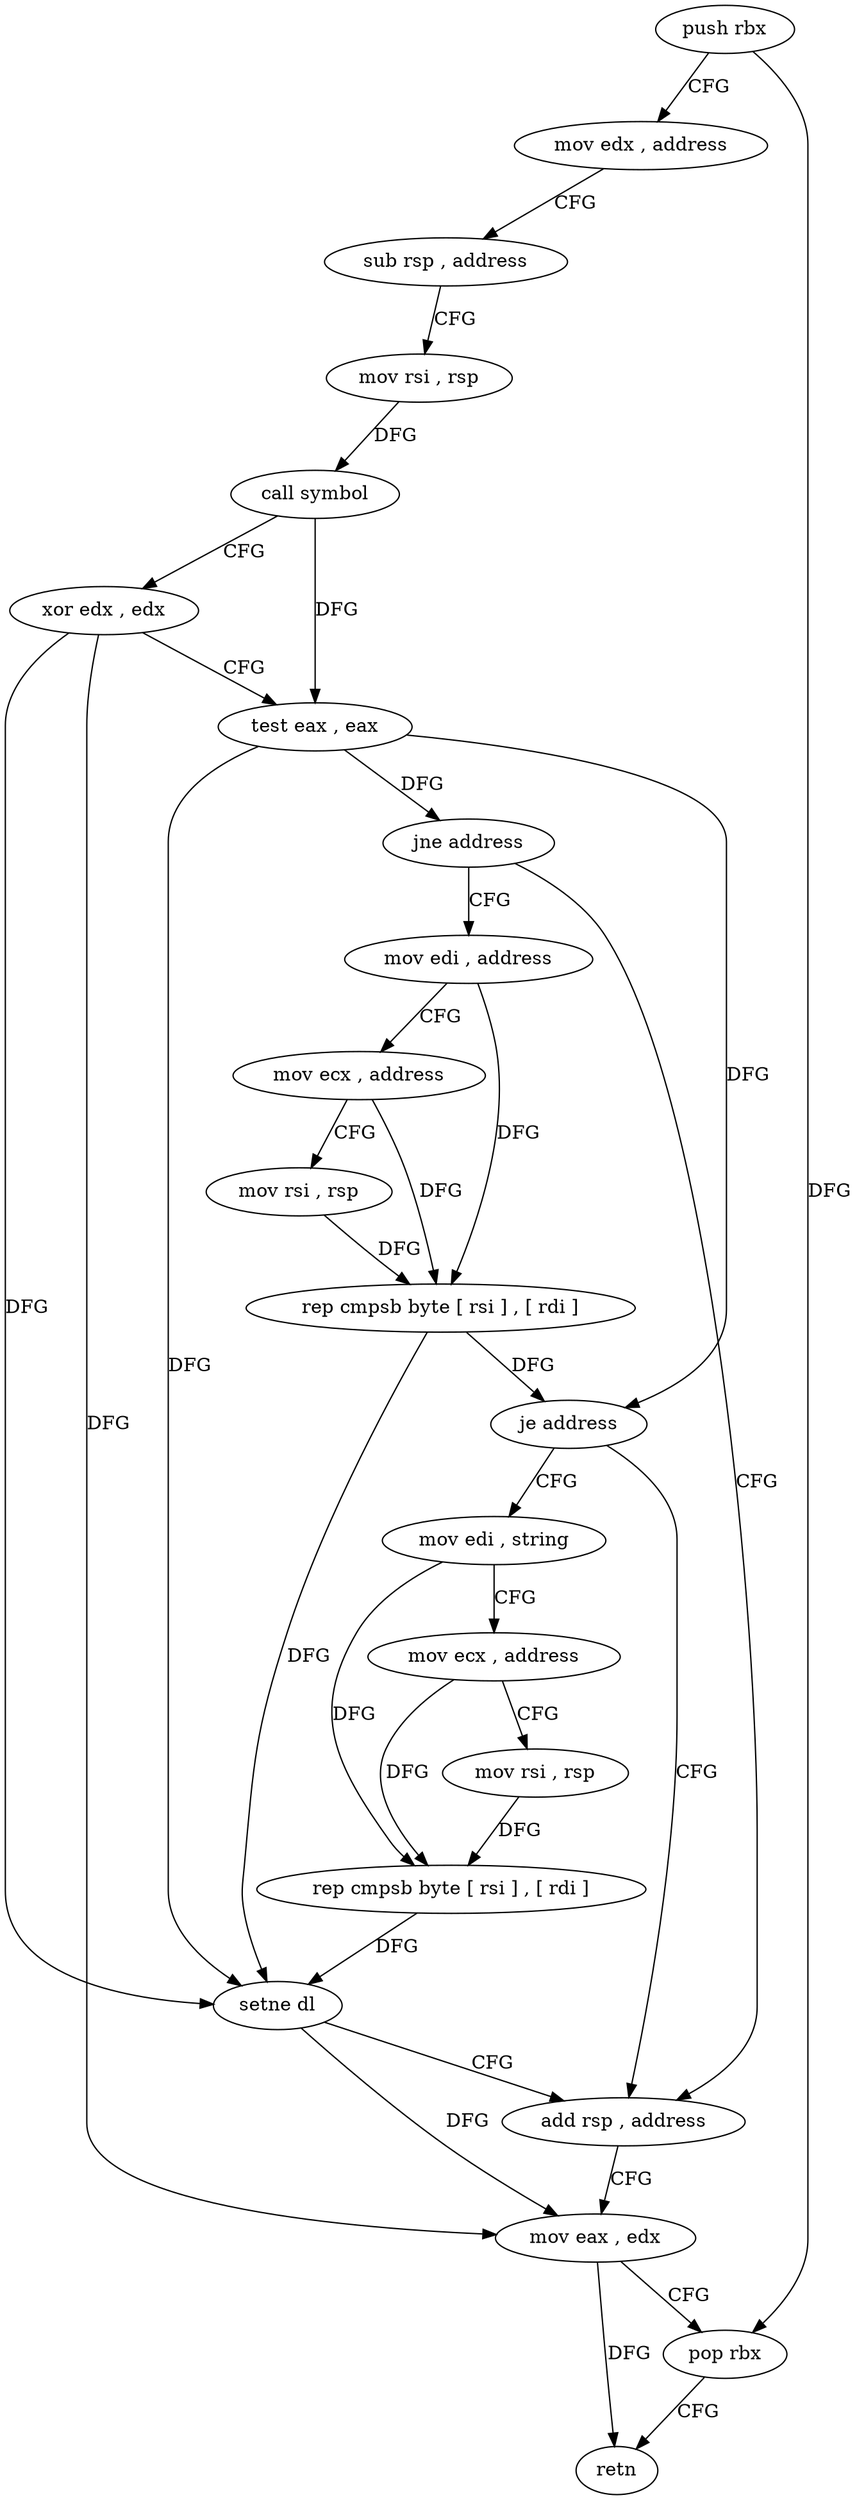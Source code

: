 digraph "func" {
"4405872" [label = "push rbx" ]
"4405873" [label = "mov edx , address" ]
"4405878" [label = "sub rsp , address" ]
"4405885" [label = "mov rsi , rsp" ]
"4405888" [label = "call symbol" ]
"4405893" [label = "xor edx , edx" ]
"4405895" [label = "test eax , eax" ]
"4405897" [label = "jne address" ]
"4405934" [label = "add rsp , address" ]
"4405899" [label = "mov edi , address" ]
"4405941" [label = "mov eax , edx" ]
"4405943" [label = "pop rbx" ]
"4405944" [label = "retn" ]
"4405904" [label = "mov ecx , address" ]
"4405909" [label = "mov rsi , rsp" ]
"4405912" [label = "rep cmpsb byte [ rsi ] , [ rdi ]" ]
"4405914" [label = "je address" ]
"4405916" [label = "mov edi , string" ]
"4405921" [label = "mov ecx , address" ]
"4405926" [label = "mov rsi , rsp" ]
"4405929" [label = "rep cmpsb byte [ rsi ] , [ rdi ]" ]
"4405931" [label = "setne dl" ]
"4405872" -> "4405873" [ label = "CFG" ]
"4405872" -> "4405943" [ label = "DFG" ]
"4405873" -> "4405878" [ label = "CFG" ]
"4405878" -> "4405885" [ label = "CFG" ]
"4405885" -> "4405888" [ label = "DFG" ]
"4405888" -> "4405893" [ label = "CFG" ]
"4405888" -> "4405895" [ label = "DFG" ]
"4405893" -> "4405895" [ label = "CFG" ]
"4405893" -> "4405941" [ label = "DFG" ]
"4405893" -> "4405931" [ label = "DFG" ]
"4405895" -> "4405897" [ label = "DFG" ]
"4405895" -> "4405914" [ label = "DFG" ]
"4405895" -> "4405931" [ label = "DFG" ]
"4405897" -> "4405934" [ label = "CFG" ]
"4405897" -> "4405899" [ label = "CFG" ]
"4405934" -> "4405941" [ label = "CFG" ]
"4405899" -> "4405904" [ label = "CFG" ]
"4405899" -> "4405912" [ label = "DFG" ]
"4405941" -> "4405943" [ label = "CFG" ]
"4405941" -> "4405944" [ label = "DFG" ]
"4405943" -> "4405944" [ label = "CFG" ]
"4405904" -> "4405909" [ label = "CFG" ]
"4405904" -> "4405912" [ label = "DFG" ]
"4405909" -> "4405912" [ label = "DFG" ]
"4405912" -> "4405914" [ label = "DFG" ]
"4405912" -> "4405931" [ label = "DFG" ]
"4405914" -> "4405934" [ label = "CFG" ]
"4405914" -> "4405916" [ label = "CFG" ]
"4405916" -> "4405921" [ label = "CFG" ]
"4405916" -> "4405929" [ label = "DFG" ]
"4405921" -> "4405926" [ label = "CFG" ]
"4405921" -> "4405929" [ label = "DFG" ]
"4405926" -> "4405929" [ label = "DFG" ]
"4405929" -> "4405931" [ label = "DFG" ]
"4405931" -> "4405934" [ label = "CFG" ]
"4405931" -> "4405941" [ label = "DFG" ]
}
